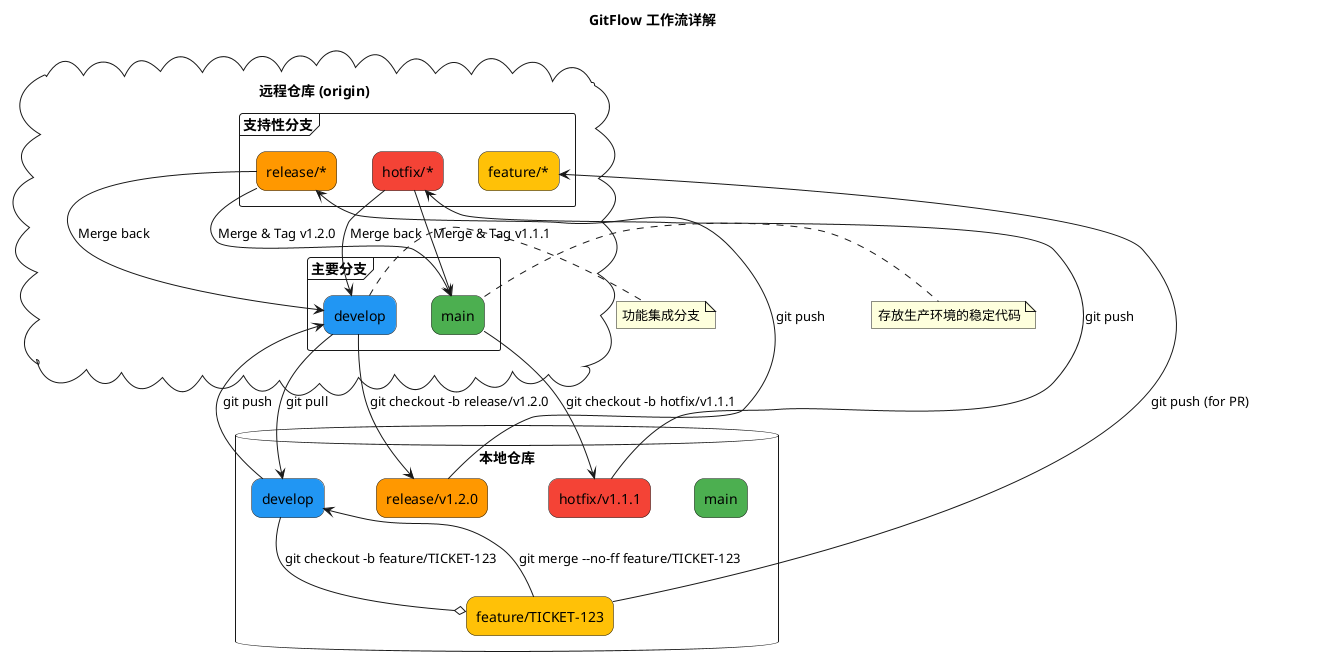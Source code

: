 @startuml
title "GitFlow 工作流详解"

skinparam rectangle {
    roundCorner 20
}

skinparam database {
    roundCorner 20
}

cloud "远程仓库 (origin)" {
    frame "主要分支" {
        rectangle "main" as remote_main #4CAF50
        rectangle "develop" as remote_dev #2196F3
    }
    frame "支持性分支" {
        rectangle "feature/*" as remote_feature #FFC107
        rectangle "release/*" as remote_release #FF9800
        rectangle "hotfix/*" as remote_hotfix #f44336
    }
}

database "本地仓库" as local {
    rectangle "main" as local_main #4CAF50
    rectangle "develop" as local_dev #2196F3
    rectangle "feature/TICKET-123" as local_feature #FFC107
    rectangle "release/v1.2.0" as local_release #FF9800
    rectangle "hotfix/v1.1.1" as local_hotfix #f44336
}


note right of remote_main: 存放生产环境的稳定代码
note right of remote_dev: 功能集成分支

remote_dev --down--> local_dev : git pull
local_dev --up--> remote_dev : git push

local_dev --o local_feature : git checkout -b feature/TICKET-123
local_feature --> local_dev : git merge --no-ff feature/TICKET-123
local_feature --> remote_feature : git push (for PR)

remote_dev --> local_release : git checkout -b release/v1.2.0
local_release --> remote_release : git push

remote_release --> remote_main : Merge & Tag v1.2.0
remote_release --> remote_dev : Merge back

remote_main --> local_hotfix : git checkout -b hotfix/v1.1.1
local_hotfix --> remote_hotfix: git push

remote_hotfix --> remote_main : Merge & Tag v1.1.1
remote_hotfix --> remote_dev : Merge back

@enduml 